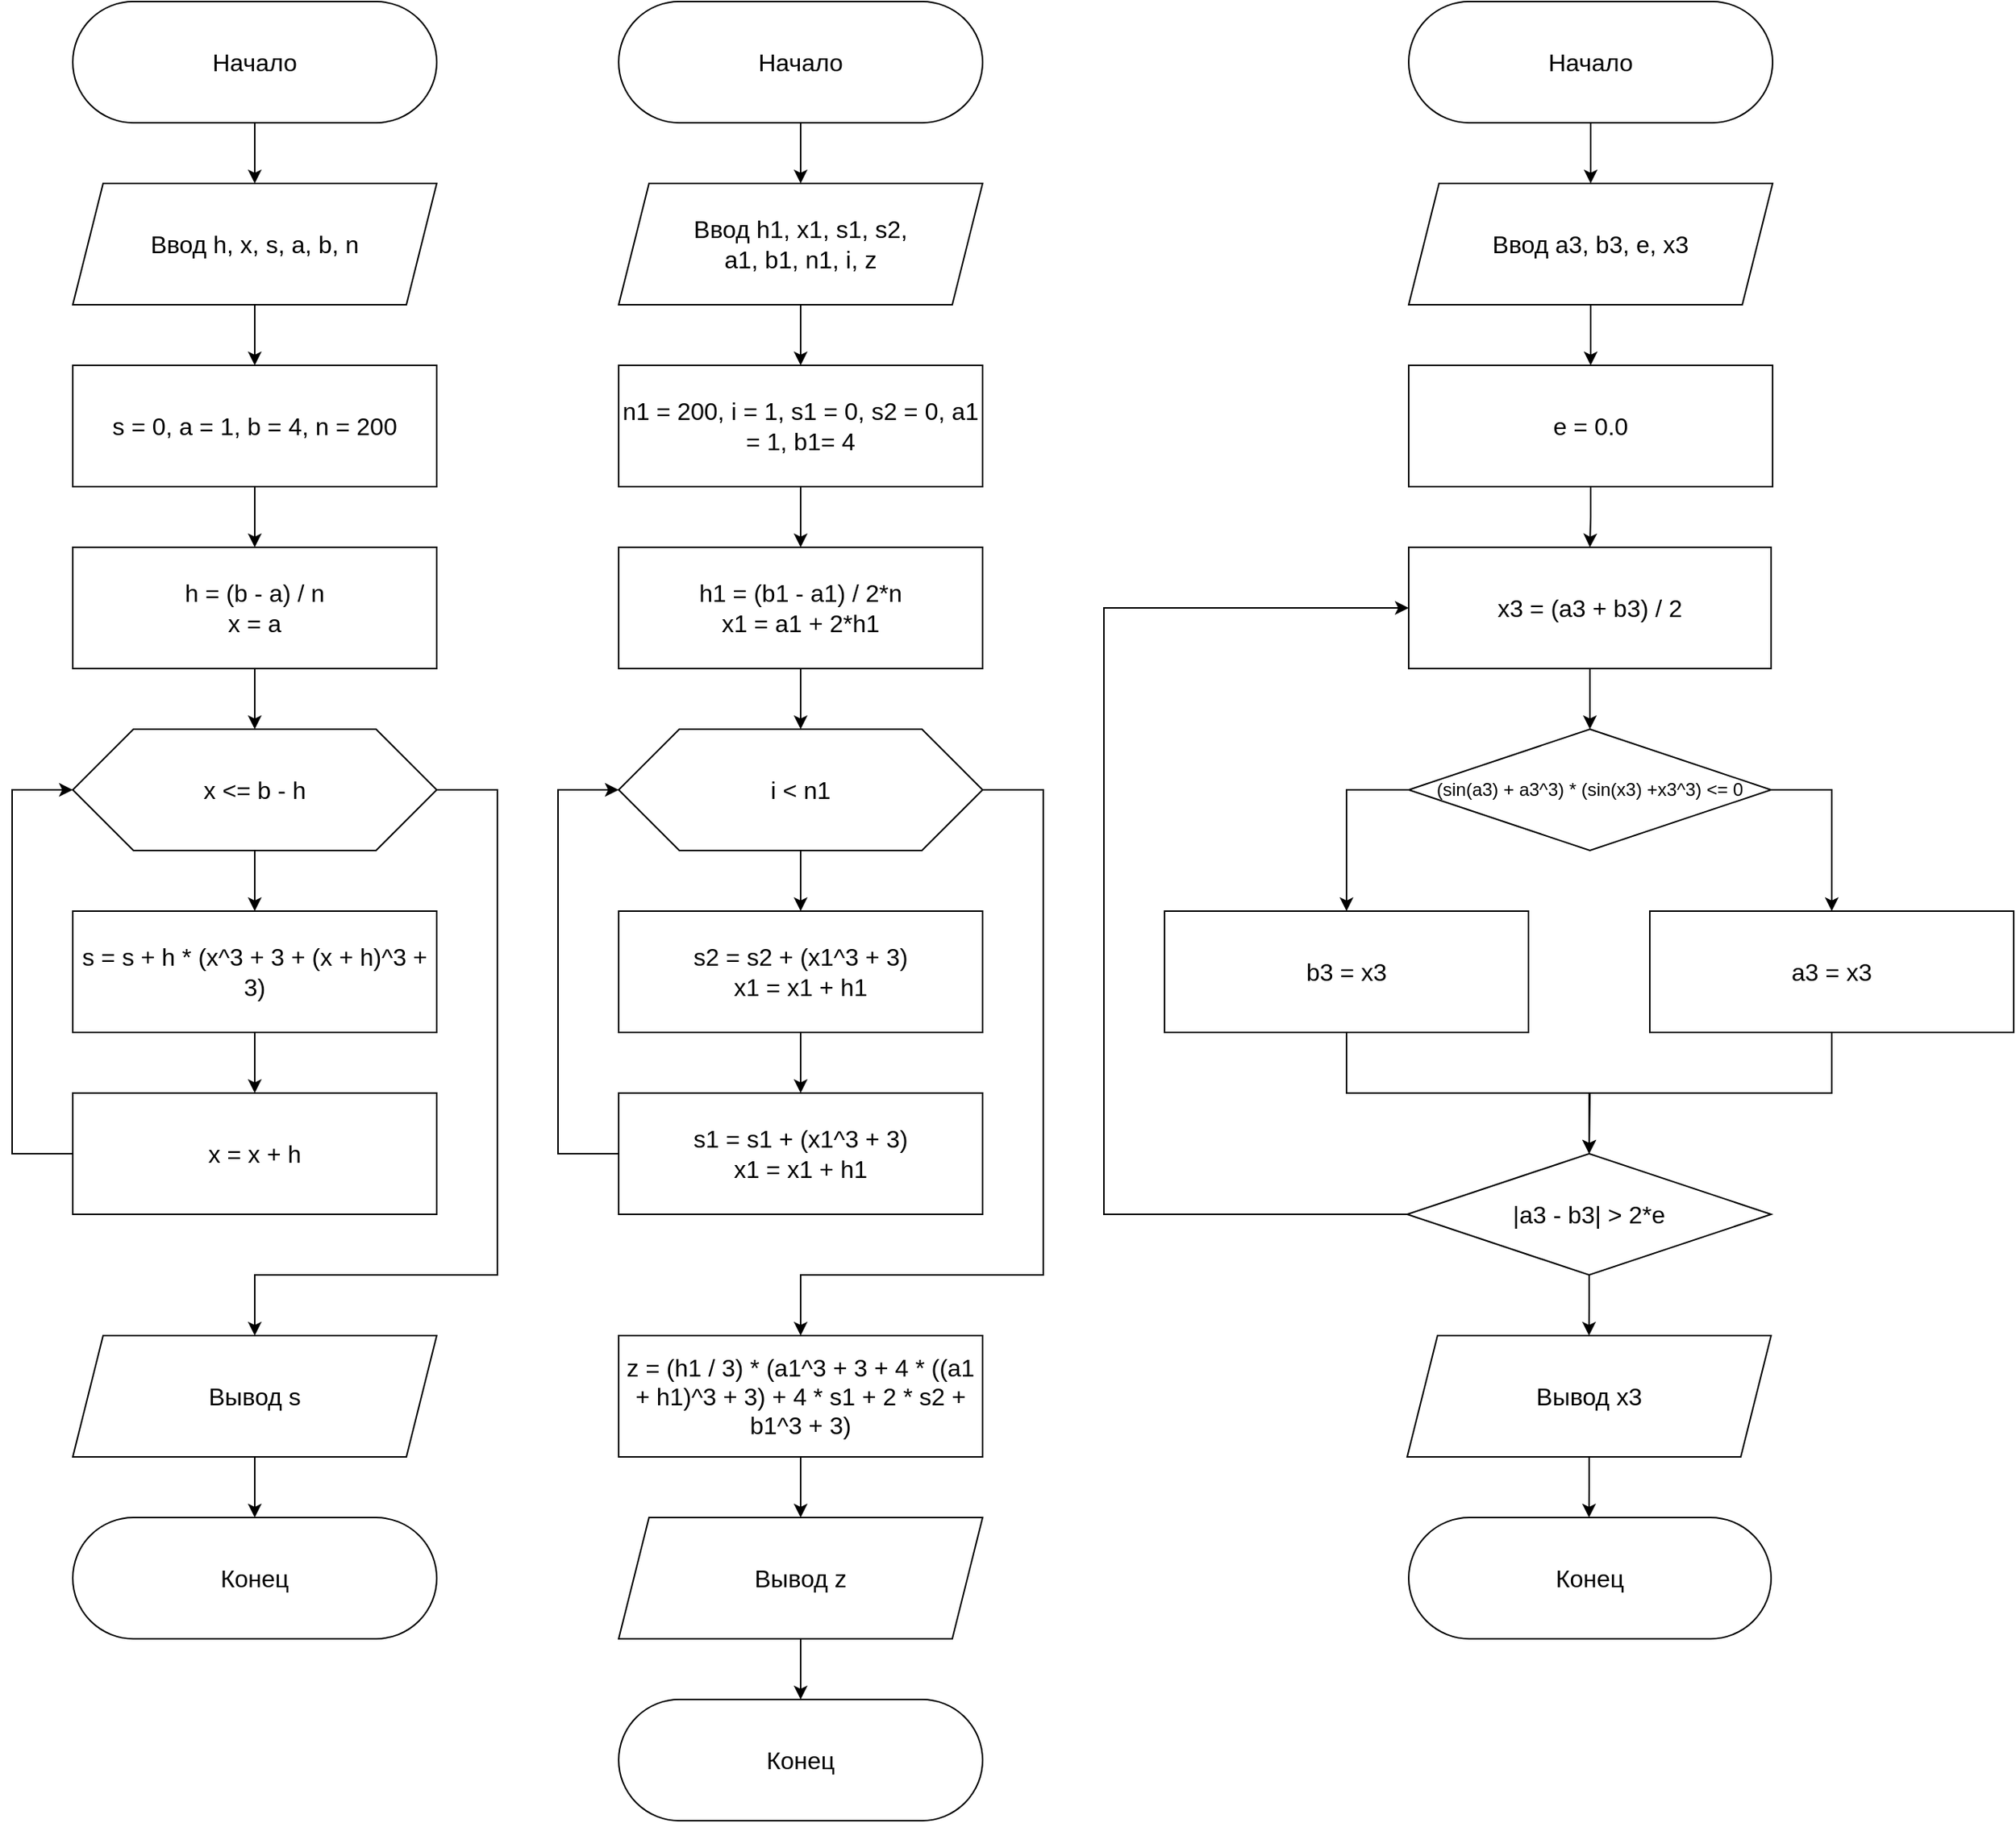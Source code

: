 <mxfile version="20.3.0" type="device"><diagram id="1uizr5kUDFGJA3BlwLMk" name="Страница 1"><mxGraphModel dx="2557" dy="1082" grid="1" gridSize="10" guides="1" tooltips="1" connect="1" arrows="1" fold="1" page="1" pageScale="1" pageWidth="827" pageHeight="1169" math="0" shadow="0"><root><mxCell id="0"/><mxCell id="1" parent="0"/><mxCell id="GdinxmA1PPUyCeUHf5Ea-12" style="edgeStyle=orthogonalEdgeStyle;rounded=0;orthogonalLoop=1;jettySize=auto;html=1;exitX=0.5;exitY=1;exitDx=0;exitDy=0;entryX=0.5;entryY=0;entryDx=0;entryDy=0;fontSize=16;" edge="1" parent="1" source="GdinxmA1PPUyCeUHf5Ea-1" target="GdinxmA1PPUyCeUHf5Ea-2"><mxGeometry relative="1" as="geometry"/></mxCell><mxCell id="GdinxmA1PPUyCeUHf5Ea-1" value="Начало" style="rounded=1;whiteSpace=wrap;html=1;arcSize=50;fontSize=16;" vertex="1" parent="1"><mxGeometry x="40" y="40" width="240" height="80" as="geometry"/></mxCell><mxCell id="GdinxmA1PPUyCeUHf5Ea-13" style="edgeStyle=orthogonalEdgeStyle;rounded=0;orthogonalLoop=1;jettySize=auto;html=1;exitX=0.5;exitY=1;exitDx=0;exitDy=0;entryX=0.5;entryY=0;entryDx=0;entryDy=0;fontSize=16;" edge="1" parent="1" source="GdinxmA1PPUyCeUHf5Ea-2" target="GdinxmA1PPUyCeUHf5Ea-3"><mxGeometry relative="1" as="geometry"/></mxCell><mxCell id="GdinxmA1PPUyCeUHf5Ea-2" value="Ввод h, x, s, a, b, n" style="shape=parallelogram;perimeter=parallelogramPerimeter;whiteSpace=wrap;html=1;fixedSize=1;fontSize=16;" vertex="1" parent="1"><mxGeometry x="40" y="160" width="240" height="80" as="geometry"/></mxCell><mxCell id="GdinxmA1PPUyCeUHf5Ea-14" style="edgeStyle=orthogonalEdgeStyle;rounded=0;orthogonalLoop=1;jettySize=auto;html=1;exitX=0.5;exitY=1;exitDx=0;exitDy=0;entryX=0.5;entryY=0;entryDx=0;entryDy=0;fontSize=16;" edge="1" parent="1" source="GdinxmA1PPUyCeUHf5Ea-3" target="GdinxmA1PPUyCeUHf5Ea-10"><mxGeometry relative="1" as="geometry"/></mxCell><mxCell id="GdinxmA1PPUyCeUHf5Ea-3" value="s = 0, a = 1, b = 4, n = 200" style="rounded=0;whiteSpace=wrap;html=1;fontSize=16;" vertex="1" parent="1"><mxGeometry x="40" y="280" width="240" height="80" as="geometry"/></mxCell><mxCell id="GdinxmA1PPUyCeUHf5Ea-15" style="edgeStyle=orthogonalEdgeStyle;rounded=0;orthogonalLoop=1;jettySize=auto;html=1;exitX=0.5;exitY=1;exitDx=0;exitDy=0;entryX=0.5;entryY=0;entryDx=0;entryDy=0;fontSize=16;" edge="1" parent="1" source="GdinxmA1PPUyCeUHf5Ea-10" target="GdinxmA1PPUyCeUHf5Ea-11"><mxGeometry relative="1" as="geometry"/></mxCell><mxCell id="GdinxmA1PPUyCeUHf5Ea-10" value="h = (b - a) / n&lt;br style=&quot;font-size: 16px;&quot;&gt;x = a" style="rounded=0;whiteSpace=wrap;html=1;fontSize=16;" vertex="1" parent="1"><mxGeometry x="40" y="400" width="240" height="80" as="geometry"/></mxCell><mxCell id="GdinxmA1PPUyCeUHf5Ea-17" style="edgeStyle=orthogonalEdgeStyle;rounded=0;orthogonalLoop=1;jettySize=auto;html=1;exitX=0.5;exitY=1;exitDx=0;exitDy=0;entryX=0.5;entryY=0;entryDx=0;entryDy=0;fontSize=16;" edge="1" parent="1" source="GdinxmA1PPUyCeUHf5Ea-11" target="GdinxmA1PPUyCeUHf5Ea-16"><mxGeometry relative="1" as="geometry"/></mxCell><mxCell id="GdinxmA1PPUyCeUHf5Ea-21" style="edgeStyle=orthogonalEdgeStyle;rounded=0;orthogonalLoop=1;jettySize=auto;html=1;exitX=1;exitY=0.5;exitDx=0;exitDy=0;fontSize=16;" edge="1" parent="1" source="GdinxmA1PPUyCeUHf5Ea-11"><mxGeometry relative="1" as="geometry"><mxPoint x="160" y="920" as="targetPoint"/><Array as="points"><mxPoint x="320" y="560"/><mxPoint x="320" y="880"/><mxPoint x="160" y="880"/></Array></mxGeometry></mxCell><mxCell id="GdinxmA1PPUyCeUHf5Ea-11" value="x &amp;lt;= b - h" style="shape=hexagon;perimeter=hexagonPerimeter2;whiteSpace=wrap;html=1;fixedSize=1;size=40;fontSize=16;" vertex="1" parent="1"><mxGeometry x="40" y="520" width="240" height="80" as="geometry"/></mxCell><mxCell id="GdinxmA1PPUyCeUHf5Ea-19" value="" style="edgeStyle=orthogonalEdgeStyle;rounded=0;orthogonalLoop=1;jettySize=auto;html=1;fontSize=16;" edge="1" parent="1" source="GdinxmA1PPUyCeUHf5Ea-16" target="GdinxmA1PPUyCeUHf5Ea-18"><mxGeometry relative="1" as="geometry"/></mxCell><mxCell id="GdinxmA1PPUyCeUHf5Ea-16" value="s = s + h * (x^3 + 3 + (x + h)^3 + 3)" style="rounded=0;whiteSpace=wrap;html=1;fontSize=16;" vertex="1" parent="1"><mxGeometry x="40" y="640" width="240" height="80" as="geometry"/></mxCell><mxCell id="GdinxmA1PPUyCeUHf5Ea-20" style="edgeStyle=orthogonalEdgeStyle;rounded=0;orthogonalLoop=1;jettySize=auto;html=1;exitX=0;exitY=0.5;exitDx=0;exitDy=0;entryX=0;entryY=0.5;entryDx=0;entryDy=0;" edge="1" parent="1" source="GdinxmA1PPUyCeUHf5Ea-18" target="GdinxmA1PPUyCeUHf5Ea-11"><mxGeometry relative="1" as="geometry"><Array as="points"><mxPoint y="800"/><mxPoint y="560"/></Array></mxGeometry></mxCell><mxCell id="GdinxmA1PPUyCeUHf5Ea-18" value="x = x + h" style="whiteSpace=wrap;html=1;rounded=0;fontSize=16;" vertex="1" parent="1"><mxGeometry x="40" y="760" width="240" height="80" as="geometry"/></mxCell><mxCell id="GdinxmA1PPUyCeUHf5Ea-23" style="edgeStyle=orthogonalEdgeStyle;rounded=0;orthogonalLoop=1;jettySize=auto;html=1;exitX=0.5;exitY=1;exitDx=0;exitDy=0;fontSize=16;" edge="1" parent="1" source="GdinxmA1PPUyCeUHf5Ea-22"><mxGeometry relative="1" as="geometry"><mxPoint x="160" y="1040" as="targetPoint"/></mxGeometry></mxCell><mxCell id="GdinxmA1PPUyCeUHf5Ea-22" value="Вывод s" style="shape=parallelogram;perimeter=parallelogramPerimeter;whiteSpace=wrap;html=1;fixedSize=1;fontSize=16;" vertex="1" parent="1"><mxGeometry x="40" y="920" width="240" height="80" as="geometry"/></mxCell><mxCell id="GdinxmA1PPUyCeUHf5Ea-24" value="Конец" style="rounded=1;whiteSpace=wrap;html=1;arcSize=50;fontSize=16;" vertex="1" parent="1"><mxGeometry x="40" y="1040" width="240" height="80" as="geometry"/></mxCell><mxCell id="GdinxmA1PPUyCeUHf5Ea-25" style="edgeStyle=orthogonalEdgeStyle;rounded=0;orthogonalLoop=1;jettySize=auto;html=1;exitX=0.5;exitY=1;exitDx=0;exitDy=0;entryX=0.5;entryY=0;entryDx=0;entryDy=0;fontSize=16;" edge="1" parent="1" source="GdinxmA1PPUyCeUHf5Ea-26" target="GdinxmA1PPUyCeUHf5Ea-28"><mxGeometry relative="1" as="geometry"/></mxCell><mxCell id="GdinxmA1PPUyCeUHf5Ea-26" value="Начало" style="rounded=1;whiteSpace=wrap;html=1;arcSize=50;fontSize=16;" vertex="1" parent="1"><mxGeometry x="400" y="40" width="240" height="80" as="geometry"/></mxCell><mxCell id="GdinxmA1PPUyCeUHf5Ea-27" style="edgeStyle=orthogonalEdgeStyle;rounded=0;orthogonalLoop=1;jettySize=auto;html=1;exitX=0.5;exitY=1;exitDx=0;exitDy=0;entryX=0.5;entryY=0;entryDx=0;entryDy=0;fontSize=16;" edge="1" parent="1" source="GdinxmA1PPUyCeUHf5Ea-28" target="GdinxmA1PPUyCeUHf5Ea-30"><mxGeometry relative="1" as="geometry"/></mxCell><mxCell id="GdinxmA1PPUyCeUHf5Ea-28" value="Ввод h1, x1, s1, s2,&lt;br&gt;a1, b1, n1, i, z" style="shape=parallelogram;perimeter=parallelogramPerimeter;whiteSpace=wrap;html=1;fixedSize=1;fontSize=16;" vertex="1" parent="1"><mxGeometry x="400" y="160" width="240" height="80" as="geometry"/></mxCell><mxCell id="GdinxmA1PPUyCeUHf5Ea-29" style="edgeStyle=orthogonalEdgeStyle;rounded=0;orthogonalLoop=1;jettySize=auto;html=1;exitX=0.5;exitY=1;exitDx=0;exitDy=0;entryX=0.5;entryY=0;entryDx=0;entryDy=0;fontSize=16;" edge="1" parent="1" source="GdinxmA1PPUyCeUHf5Ea-30" target="GdinxmA1PPUyCeUHf5Ea-32"><mxGeometry relative="1" as="geometry"/></mxCell><mxCell id="GdinxmA1PPUyCeUHf5Ea-30" value="n1 = 200, i = 1, s1 = 0, s2 = 0, a1 = 1, b1= 4" style="rounded=0;whiteSpace=wrap;html=1;fontSize=16;" vertex="1" parent="1"><mxGeometry x="400" y="280" width="240" height="80" as="geometry"/></mxCell><mxCell id="GdinxmA1PPUyCeUHf5Ea-31" style="edgeStyle=orthogonalEdgeStyle;rounded=0;orthogonalLoop=1;jettySize=auto;html=1;exitX=0.5;exitY=1;exitDx=0;exitDy=0;entryX=0.5;entryY=0;entryDx=0;entryDy=0;fontSize=16;" edge="1" parent="1" source="GdinxmA1PPUyCeUHf5Ea-32" target="GdinxmA1PPUyCeUHf5Ea-35"><mxGeometry relative="1" as="geometry"/></mxCell><mxCell id="GdinxmA1PPUyCeUHf5Ea-32" value="h1 = (b1 - a1) / 2*n&lt;br style=&quot;font-size: 16px;&quot;&gt;x1 = a1 + 2*h1" style="rounded=0;whiteSpace=wrap;html=1;fontSize=16;" vertex="1" parent="1"><mxGeometry x="400" y="400" width="240" height="80" as="geometry"/></mxCell><mxCell id="GdinxmA1PPUyCeUHf5Ea-33" style="edgeStyle=orthogonalEdgeStyle;rounded=0;orthogonalLoop=1;jettySize=auto;html=1;exitX=0.5;exitY=1;exitDx=0;exitDy=0;entryX=0.5;entryY=0;entryDx=0;entryDy=0;fontSize=16;" edge="1" parent="1" source="GdinxmA1PPUyCeUHf5Ea-35" target="GdinxmA1PPUyCeUHf5Ea-37"><mxGeometry relative="1" as="geometry"/></mxCell><mxCell id="GdinxmA1PPUyCeUHf5Ea-34" style="edgeStyle=orthogonalEdgeStyle;rounded=0;orthogonalLoop=1;jettySize=auto;html=1;exitX=1;exitY=0.5;exitDx=0;exitDy=0;fontSize=16;" edge="1" parent="1" source="GdinxmA1PPUyCeUHf5Ea-35"><mxGeometry relative="1" as="geometry"><mxPoint x="520" y="920" as="targetPoint"/><Array as="points"><mxPoint x="680" y="560"/><mxPoint x="680" y="880"/><mxPoint x="520" y="880"/></Array></mxGeometry></mxCell><mxCell id="GdinxmA1PPUyCeUHf5Ea-35" value="i &amp;lt; n1" style="shape=hexagon;perimeter=hexagonPerimeter2;whiteSpace=wrap;html=1;fixedSize=1;size=40;fontSize=16;" vertex="1" parent="1"><mxGeometry x="400" y="520" width="240" height="80" as="geometry"/></mxCell><mxCell id="GdinxmA1PPUyCeUHf5Ea-36" value="" style="edgeStyle=orthogonalEdgeStyle;rounded=0;orthogonalLoop=1;jettySize=auto;html=1;fontSize=16;" edge="1" parent="1" source="GdinxmA1PPUyCeUHf5Ea-37" target="GdinxmA1PPUyCeUHf5Ea-39"><mxGeometry relative="1" as="geometry"/></mxCell><mxCell id="GdinxmA1PPUyCeUHf5Ea-37" value="s2 = s2 + (x1^3 + 3)&lt;br style=&quot;font-size: 16px;&quot;&gt;x1 = x1 + h1" style="rounded=0;whiteSpace=wrap;html=1;fontSize=16;" vertex="1" parent="1"><mxGeometry x="400" y="640" width="240" height="80" as="geometry"/></mxCell><mxCell id="GdinxmA1PPUyCeUHf5Ea-38" style="edgeStyle=orthogonalEdgeStyle;rounded=0;orthogonalLoop=1;jettySize=auto;html=1;exitX=0;exitY=0.5;exitDx=0;exitDy=0;entryX=0;entryY=0.5;entryDx=0;entryDy=0;fontSize=16;" edge="1" parent="1" source="GdinxmA1PPUyCeUHf5Ea-39" target="GdinxmA1PPUyCeUHf5Ea-35"><mxGeometry relative="1" as="geometry"><Array as="points"><mxPoint x="360" y="800"/><mxPoint x="360" y="560"/></Array></mxGeometry></mxCell><mxCell id="GdinxmA1PPUyCeUHf5Ea-39" value="s1 = s1 + (x1^3 + 3)&lt;br style=&quot;font-size: 16px;&quot;&gt;x1 = x1 + h1" style="whiteSpace=wrap;html=1;rounded=0;fontSize=16;" vertex="1" parent="1"><mxGeometry x="400" y="760" width="240" height="80" as="geometry"/></mxCell><mxCell id="GdinxmA1PPUyCeUHf5Ea-40" style="edgeStyle=orthogonalEdgeStyle;rounded=0;orthogonalLoop=1;jettySize=auto;html=1;exitX=0.5;exitY=1;exitDx=0;exitDy=0;fontSize=16;" edge="1" parent="1" source="GdinxmA1PPUyCeUHf5Ea-41"><mxGeometry relative="1" as="geometry"><mxPoint x="520" y="1160" as="targetPoint"/></mxGeometry></mxCell><mxCell id="GdinxmA1PPUyCeUHf5Ea-41" value="Вывод z" style="shape=parallelogram;perimeter=parallelogramPerimeter;whiteSpace=wrap;html=1;fixedSize=1;fontSize=16;" vertex="1" parent="1"><mxGeometry x="400" y="1040" width="240" height="80" as="geometry"/></mxCell><mxCell id="GdinxmA1PPUyCeUHf5Ea-42" value="Конец" style="rounded=1;whiteSpace=wrap;html=1;arcSize=50;fontSize=16;" vertex="1" parent="1"><mxGeometry x="400" y="1160" width="240" height="80" as="geometry"/></mxCell><mxCell id="GdinxmA1PPUyCeUHf5Ea-44" style="edgeStyle=orthogonalEdgeStyle;rounded=0;orthogonalLoop=1;jettySize=auto;html=1;exitX=0.5;exitY=1;exitDx=0;exitDy=0;entryX=0.5;entryY=0;entryDx=0;entryDy=0;fontSize=16;" edge="1" parent="1" source="GdinxmA1PPUyCeUHf5Ea-43" target="GdinxmA1PPUyCeUHf5Ea-41"><mxGeometry relative="1" as="geometry"/></mxCell><mxCell id="GdinxmA1PPUyCeUHf5Ea-43" value="z =&amp;nbsp;(h1 / 3) * (a1^3 + 3 + 4 * ((a1 + h1)^3 + 3) + 4 * s1 + 2 * s2 + b1^3 + 3)" style="rounded=0;whiteSpace=wrap;html=1;fontSize=16;" vertex="1" parent="1"><mxGeometry x="400" y="920" width="240" height="80" as="geometry"/></mxCell><mxCell id="GdinxmA1PPUyCeUHf5Ea-59" style="edgeStyle=orthogonalEdgeStyle;rounded=0;orthogonalLoop=1;jettySize=auto;html=1;exitX=0.5;exitY=1;exitDx=0;exitDy=0;entryX=0.5;entryY=0;entryDx=0;entryDy=0;fontSize=16;" edge="1" parent="1" source="GdinxmA1PPUyCeUHf5Ea-45" target="GdinxmA1PPUyCeUHf5Ea-46"><mxGeometry relative="1" as="geometry"/></mxCell><mxCell id="GdinxmA1PPUyCeUHf5Ea-45" value="Начало" style="rounded=1;whiteSpace=wrap;html=1;arcSize=50;fontSize=16;" vertex="1" parent="1"><mxGeometry x="921" y="40" width="240" height="80" as="geometry"/></mxCell><mxCell id="GdinxmA1PPUyCeUHf5Ea-60" style="edgeStyle=orthogonalEdgeStyle;rounded=0;orthogonalLoop=1;jettySize=auto;html=1;exitX=0.5;exitY=1;exitDx=0;exitDy=0;entryX=0.5;entryY=0;entryDx=0;entryDy=0;fontSize=16;" edge="1" parent="1" source="GdinxmA1PPUyCeUHf5Ea-46" target="GdinxmA1PPUyCeUHf5Ea-47"><mxGeometry relative="1" as="geometry"/></mxCell><mxCell id="GdinxmA1PPUyCeUHf5Ea-46" value="Ввод&amp;nbsp;a3, b3, e, x3" style="shape=parallelogram;perimeter=parallelogramPerimeter;whiteSpace=wrap;html=1;fixedSize=1;fontSize=16;" vertex="1" parent="1"><mxGeometry x="921" y="160" width="240" height="80" as="geometry"/></mxCell><mxCell id="GdinxmA1PPUyCeUHf5Ea-61" style="edgeStyle=orthogonalEdgeStyle;rounded=0;orthogonalLoop=1;jettySize=auto;html=1;exitX=0.5;exitY=1;exitDx=0;exitDy=0;entryX=0.5;entryY=0;entryDx=0;entryDy=0;fontSize=16;" edge="1" parent="1" source="GdinxmA1PPUyCeUHf5Ea-47" target="GdinxmA1PPUyCeUHf5Ea-48"><mxGeometry relative="1" as="geometry"/></mxCell><mxCell id="GdinxmA1PPUyCeUHf5Ea-47" value="e = 0.0" style="rounded=0;whiteSpace=wrap;html=1;fontSize=16;" vertex="1" parent="1"><mxGeometry x="921" y="280" width="240" height="80" as="geometry"/></mxCell><mxCell id="GdinxmA1PPUyCeUHf5Ea-62" style="edgeStyle=orthogonalEdgeStyle;rounded=0;orthogonalLoop=1;jettySize=auto;html=1;exitX=0.5;exitY=1;exitDx=0;exitDy=0;entryX=0.5;entryY=0;entryDx=0;entryDy=0;" edge="1" parent="1" source="GdinxmA1PPUyCeUHf5Ea-48" target="GdinxmA1PPUyCeUHf5Ea-49"><mxGeometry relative="1" as="geometry"/></mxCell><mxCell id="GdinxmA1PPUyCeUHf5Ea-48" value="x3 = (a3 + b3) / 2" style="rounded=0;whiteSpace=wrap;html=1;fontSize=16;" vertex="1" parent="1"><mxGeometry x="921" y="400" width="239" height="80" as="geometry"/></mxCell><mxCell id="GdinxmA1PPUyCeUHf5Ea-52" style="edgeStyle=orthogonalEdgeStyle;rounded=0;orthogonalLoop=1;jettySize=auto;html=1;exitX=0;exitY=0.5;exitDx=0;exitDy=0;entryX=0.5;entryY=0;entryDx=0;entryDy=0;" edge="1" parent="1" source="GdinxmA1PPUyCeUHf5Ea-49" target="GdinxmA1PPUyCeUHf5Ea-50"><mxGeometry relative="1" as="geometry"/></mxCell><mxCell id="GdinxmA1PPUyCeUHf5Ea-53" style="edgeStyle=orthogonalEdgeStyle;rounded=0;orthogonalLoop=1;jettySize=auto;html=1;exitX=1;exitY=0.5;exitDx=0;exitDy=0;entryX=0.5;entryY=0;entryDx=0;entryDy=0;" edge="1" parent="1" source="GdinxmA1PPUyCeUHf5Ea-49" target="GdinxmA1PPUyCeUHf5Ea-51"><mxGeometry relative="1" as="geometry"/></mxCell><mxCell id="GdinxmA1PPUyCeUHf5Ea-49" value="(sin(a3) + a3^3) * (sin(x3) +x3^3) &amp;lt;= 0" style="rhombus;whiteSpace=wrap;html=1;" vertex="1" parent="1"><mxGeometry x="921" y="520" width="239" height="80" as="geometry"/></mxCell><mxCell id="GdinxmA1PPUyCeUHf5Ea-57" style="edgeStyle=orthogonalEdgeStyle;rounded=0;orthogonalLoop=1;jettySize=auto;html=1;exitX=0.5;exitY=1;exitDx=0;exitDy=0;entryX=0.5;entryY=0;entryDx=0;entryDy=0;fontSize=16;" edge="1" parent="1" source="GdinxmA1PPUyCeUHf5Ea-50" target="GdinxmA1PPUyCeUHf5Ea-56"><mxGeometry relative="1" as="geometry"/></mxCell><mxCell id="GdinxmA1PPUyCeUHf5Ea-50" value="b3 = x3" style="rounded=0;whiteSpace=wrap;html=1;fontSize=16;" vertex="1" parent="1"><mxGeometry x="760" y="640" width="240" height="80" as="geometry"/></mxCell><mxCell id="GdinxmA1PPUyCeUHf5Ea-58" style="edgeStyle=orthogonalEdgeStyle;rounded=0;orthogonalLoop=1;jettySize=auto;html=1;exitX=0.5;exitY=1;exitDx=0;exitDy=0;fontSize=16;" edge="1" parent="1" source="GdinxmA1PPUyCeUHf5Ea-51"><mxGeometry relative="1" as="geometry"><mxPoint x="1040" y="800" as="targetPoint"/></mxGeometry></mxCell><mxCell id="GdinxmA1PPUyCeUHf5Ea-51" value="a3 = x3" style="rounded=0;whiteSpace=wrap;html=1;fontSize=16;" vertex="1" parent="1"><mxGeometry x="1080" y="640" width="240" height="80" as="geometry"/></mxCell><mxCell id="GdinxmA1PPUyCeUHf5Ea-63" style="edgeStyle=orthogonalEdgeStyle;rounded=0;orthogonalLoop=1;jettySize=auto;html=1;exitX=0;exitY=0.5;exitDx=0;exitDy=0;entryX=0;entryY=0.5;entryDx=0;entryDy=0;" edge="1" parent="1" source="GdinxmA1PPUyCeUHf5Ea-56" target="GdinxmA1PPUyCeUHf5Ea-48"><mxGeometry relative="1" as="geometry"><Array as="points"><mxPoint x="720" y="840"/><mxPoint x="720" y="440"/></Array></mxGeometry></mxCell><mxCell id="GdinxmA1PPUyCeUHf5Ea-64" style="edgeStyle=orthogonalEdgeStyle;rounded=0;orthogonalLoop=1;jettySize=auto;html=1;exitX=0.5;exitY=1;exitDx=0;exitDy=0;fontSize=16;" edge="1" parent="1" source="GdinxmA1PPUyCeUHf5Ea-56"><mxGeometry relative="1" as="geometry"><mxPoint x="1039.909" y="920" as="targetPoint"/></mxGeometry></mxCell><mxCell id="GdinxmA1PPUyCeUHf5Ea-56" value="|a3 - b3| &amp;gt; 2*e" style="rhombus;whiteSpace=wrap;html=1;fontSize=16;" vertex="1" parent="1"><mxGeometry x="920" y="800" width="240" height="80" as="geometry"/></mxCell><mxCell id="GdinxmA1PPUyCeUHf5Ea-66" style="edgeStyle=orthogonalEdgeStyle;rounded=0;orthogonalLoop=1;jettySize=auto;html=1;exitX=0.5;exitY=1;exitDx=0;exitDy=0;fontSize=16;" edge="1" parent="1" source="GdinxmA1PPUyCeUHf5Ea-65"><mxGeometry relative="1" as="geometry"><mxPoint x="1039.909" y="1040" as="targetPoint"/></mxGeometry></mxCell><mxCell id="GdinxmA1PPUyCeUHf5Ea-65" value="Вывод x3" style="shape=parallelogram;perimeter=parallelogramPerimeter;whiteSpace=wrap;html=1;fixedSize=1;fontSize=16;" vertex="1" parent="1"><mxGeometry x="920" y="920" width="240" height="80" as="geometry"/></mxCell><mxCell id="GdinxmA1PPUyCeUHf5Ea-67" value="Конец" style="rounded=1;whiteSpace=wrap;html=1;arcSize=50;fontSize=16;" vertex="1" parent="1"><mxGeometry x="921" y="1040" width="239" height="80" as="geometry"/></mxCell></root></mxGraphModel></diagram></mxfile>
